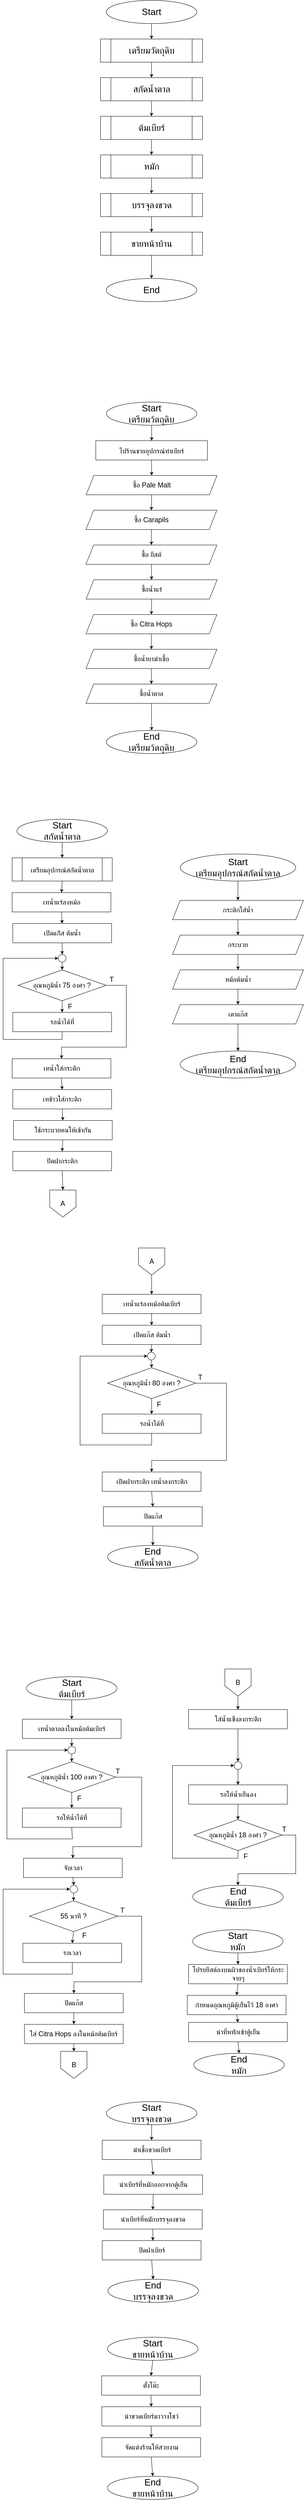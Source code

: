 <mxfile version="20.4.0" type="device"><diagram id="diTfb22WK3JzByKdJq4U" name="Page-1"><mxGraphModel dx="1471" dy="748" grid="1" gridSize="10" guides="1" tooltips="1" connect="1" arrows="1" fold="1" page="1" pageScale="1" pageWidth="850" pageHeight="1100" math="0" shadow="0"><root><mxCell id="0"/><mxCell id="1" parent="0"/><mxCell id="_Dpm7Fj6rYpDQhrknf18-1" value="&lt;font style=&quot;font-size: 24px;&quot;&gt;Start&lt;/font&gt;" style="ellipse;whiteSpace=wrap;html=1;" vertex="1" parent="1"><mxGeometry x="308" y="110" width="235" height="60" as="geometry"/></mxCell><mxCell id="_Dpm7Fj6rYpDQhrknf18-2" value="เตรียมวัตถุดิบ" style="shape=process;whiteSpace=wrap;html=1;backgroundOutline=1;fontSize=24;" vertex="1" parent="1"><mxGeometry x="293" y="210" width="265" height="60" as="geometry"/></mxCell><mxCell id="_Dpm7Fj6rYpDQhrknf18-4" value="สกัดน้ำตาล" style="shape=process;whiteSpace=wrap;html=1;backgroundOutline=1;fontSize=24;" vertex="1" parent="1"><mxGeometry x="293" y="310" width="265" height="60" as="geometry"/></mxCell><mxCell id="_Dpm7Fj6rYpDQhrknf18-5" value="ต้มเบียร์" style="shape=process;whiteSpace=wrap;html=1;backgroundOutline=1;fontSize=24;" vertex="1" parent="1"><mxGeometry x="293" y="410" width="265" height="60" as="geometry"/></mxCell><mxCell id="_Dpm7Fj6rYpDQhrknf18-6" value="หมัก" style="shape=process;whiteSpace=wrap;html=1;backgroundOutline=1;fontSize=24;" vertex="1" parent="1"><mxGeometry x="293" y="510" width="265" height="60" as="geometry"/></mxCell><mxCell id="_Dpm7Fj6rYpDQhrknf18-7" value="บรรจุลงขวด" style="shape=process;whiteSpace=wrap;html=1;backgroundOutline=1;fontSize=24;" vertex="1" parent="1"><mxGeometry x="293" y="610" width="265" height="60" as="geometry"/></mxCell><mxCell id="_Dpm7Fj6rYpDQhrknf18-8" value="ขายหน้าบ้าน" style="shape=process;whiteSpace=wrap;html=1;backgroundOutline=1;fontSize=24;" vertex="1" parent="1"><mxGeometry x="293" y="710" width="265" height="60" as="geometry"/></mxCell><mxCell id="_Dpm7Fj6rYpDQhrknf18-9" value="&lt;span style=&quot;font-size: 24px;&quot;&gt;End&lt;/span&gt;" style="ellipse;whiteSpace=wrap;html=1;" vertex="1" parent="1"><mxGeometry x="308" y="830" width="235" height="60" as="geometry"/></mxCell><mxCell id="_Dpm7Fj6rYpDQhrknf18-10" value="&lt;span style=&quot;font-size: 24px;&quot;&gt;Start&lt;br&gt;เตรียมว้ตถุดิบ&lt;br&gt;&lt;/span&gt;" style="ellipse;whiteSpace=wrap;html=1;" vertex="1" parent="1"><mxGeometry x="308.25" y="1150" width="235" height="60" as="geometry"/></mxCell><mxCell id="_Dpm7Fj6rYpDQhrknf18-11" value="&lt;font style=&quot;font-size: 18px;&quot;&gt;ไปร้านขายอุปกรณ์ทำเบียร์&lt;/font&gt;" style="rounded=0;whiteSpace=wrap;html=1;fontSize=24;" vertex="1" parent="1"><mxGeometry x="280.75" y="1250" width="290" height="50" as="geometry"/></mxCell><mxCell id="_Dpm7Fj6rYpDQhrknf18-12" value="ซื้อ Pale Malt" style="shape=parallelogram;perimeter=parallelogramPerimeter;whiteSpace=wrap;html=1;fixedSize=1;fontSize=18;" vertex="1" parent="1"><mxGeometry x="255.75" y="1340" width="340" height="50" as="geometry"/></mxCell><mxCell id="_Dpm7Fj6rYpDQhrknf18-13" value="ซื้อ Carapils" style="shape=parallelogram;perimeter=parallelogramPerimeter;whiteSpace=wrap;html=1;fixedSize=1;fontSize=18;" vertex="1" parent="1"><mxGeometry x="255.25" y="1430" width="340" height="50" as="geometry"/></mxCell><mxCell id="_Dpm7Fj6rYpDQhrknf18-14" value="ซื้อ ยีสต์" style="shape=parallelogram;perimeter=parallelogramPerimeter;whiteSpace=wrap;html=1;fixedSize=1;fontSize=18;" vertex="1" parent="1"><mxGeometry x="255.25" y="1520" width="340" height="50" as="geometry"/></mxCell><mxCell id="_Dpm7Fj6rYpDQhrknf18-15" value="ซื้อน้ำแร่" style="shape=parallelogram;perimeter=parallelogramPerimeter;whiteSpace=wrap;html=1;fixedSize=1;fontSize=18;" vertex="1" parent="1"><mxGeometry x="255.75" y="1610" width="340" height="50" as="geometry"/></mxCell><mxCell id="_Dpm7Fj6rYpDQhrknf18-16" value="ซื้อ Citra Hops" style="shape=parallelogram;perimeter=parallelogramPerimeter;whiteSpace=wrap;html=1;fixedSize=1;fontSize=18;" vertex="1" parent="1"><mxGeometry x="255.25" y="1700" width="340" height="50" as="geometry"/></mxCell><mxCell id="_Dpm7Fj6rYpDQhrknf18-17" value="ซื้อน้ำยาฆ่าเชื้อ" style="shape=parallelogram;perimeter=parallelogramPerimeter;whiteSpace=wrap;html=1;fixedSize=1;fontSize=18;" vertex="1" parent="1"><mxGeometry x="255.25" y="1790" width="340" height="50" as="geometry"/></mxCell><mxCell id="_Dpm7Fj6rYpDQhrknf18-18" value="ซื้อน้ำตาล" style="shape=parallelogram;perimeter=parallelogramPerimeter;whiteSpace=wrap;html=1;fixedSize=1;fontSize=18;" vertex="1" parent="1"><mxGeometry x="255.25" y="1880" width="340" height="50" as="geometry"/></mxCell><mxCell id="_Dpm7Fj6rYpDQhrknf18-19" value="&lt;span style=&quot;font-size: 24px;&quot;&gt;End&lt;br&gt;เตรียมว้ตถุดิบ&lt;br&gt;&lt;/span&gt;" style="ellipse;whiteSpace=wrap;html=1;" vertex="1" parent="1"><mxGeometry x="308.25" y="2000" width="235" height="60" as="geometry"/></mxCell><mxCell id="_Dpm7Fj6rYpDQhrknf18-20" value="&lt;span style=&quot;font-size: 24px;&quot;&gt;Start&lt;br&gt;สกัดน้ำตาล&lt;br&gt;&lt;/span&gt;" style="ellipse;whiteSpace=wrap;html=1;" vertex="1" parent="1"><mxGeometry x="76" y="2230" width="235" height="60" as="geometry"/></mxCell><mxCell id="_Dpm7Fj6rYpDQhrknf18-21" value="&lt;font style=&quot;font-size: 18px;&quot;&gt;เตรียมอุปกรณ์สกัดน้ำตาล&lt;/font&gt;" style="shape=process;whiteSpace=wrap;html=1;backgroundOutline=1;fontSize=24;" vertex="1" parent="1"><mxGeometry x="63.5" y="2330" width="260" height="60" as="geometry"/></mxCell><mxCell id="_Dpm7Fj6rYpDQhrknf18-22" value="เทน้ำแร่ลงหม้อ" style="rounded=0;whiteSpace=wrap;html=1;fontSize=18;" vertex="1" parent="1"><mxGeometry x="63.5" y="2420" width="256.5" height="50" as="geometry"/></mxCell><mxCell id="_Dpm7Fj6rYpDQhrknf18-23" value="เปิดแกีส ต้มน้ำ" style="rounded=0;whiteSpace=wrap;html=1;fontSize=18;" vertex="1" parent="1"><mxGeometry x="65.25" y="2500" width="256.5" height="50" as="geometry"/></mxCell><mxCell id="_Dpm7Fj6rYpDQhrknf18-24" value="อุณหภูมิน้ำ 75 องศา ?" style="rhombus;whiteSpace=wrap;html=1;fontSize=18;" vertex="1" parent="1"><mxGeometry x="79.37" y="2620" width="228.25" height="80" as="geometry"/></mxCell><mxCell id="_Dpm7Fj6rYpDQhrknf18-25" value="รอน้ำได้ที่" style="rounded=0;whiteSpace=wrap;html=1;fontSize=18;" vertex="1" parent="1"><mxGeometry x="65.25" y="2730" width="256.5" height="50" as="geometry"/></mxCell><mxCell id="_Dpm7Fj6rYpDQhrknf18-26" value="" style="ellipse;whiteSpace=wrap;html=1;aspect=fixed;fontSize=18;" vertex="1" parent="1"><mxGeometry x="183.5" y="2580" width="20" height="20" as="geometry"/></mxCell><mxCell id="_Dpm7Fj6rYpDQhrknf18-27" value="เทน้ำใส่กระติก" style="rounded=0;whiteSpace=wrap;html=1;fontSize=18;" vertex="1" parent="1"><mxGeometry x="63.5" y="2850" width="256.5" height="50" as="geometry"/></mxCell><mxCell id="_Dpm7Fj6rYpDQhrknf18-28" value="เทข้าวใส่กระติก" style="rounded=0;whiteSpace=wrap;html=1;fontSize=18;" vertex="1" parent="1"><mxGeometry x="65.25" y="2930" width="256.5" height="50" as="geometry"/></mxCell><mxCell id="_Dpm7Fj6rYpDQhrknf18-29" value="ใช้กระบวยคนให้เข้ากัน" style="rounded=0;whiteSpace=wrap;html=1;fontSize=18;" vertex="1" parent="1"><mxGeometry x="67" y="3010" width="256.5" height="50" as="geometry"/></mxCell><mxCell id="_Dpm7Fj6rYpDQhrknf18-30" value="ปิดฝากระติก" style="rounded=0;whiteSpace=wrap;html=1;fontSize=18;" vertex="1" parent="1"><mxGeometry x="65.25" y="3090" width="256.5" height="50" as="geometry"/></mxCell><mxCell id="_Dpm7Fj6rYpDQhrknf18-32" value="A" style="shape=offPageConnector;whiteSpace=wrap;html=1;fontSize=18;" vertex="1" parent="1"><mxGeometry x="161.13" y="3190" width="68.25" height="70" as="geometry"/></mxCell><mxCell id="_Dpm7Fj6rYpDQhrknf18-33" value="A" style="shape=offPageConnector;whiteSpace=wrap;html=1;fontSize=18;" vertex="1" parent="1"><mxGeometry x="391.63" y="3340" width="68.25" height="70" as="geometry"/></mxCell><mxCell id="_Dpm7Fj6rYpDQhrknf18-34" value="เทน้ำแร่ลงหม้อต้มเบียร์" style="rounded=0;whiteSpace=wrap;html=1;fontSize=18;" vertex="1" parent="1"><mxGeometry x="297.51" y="3460" width="256.5" height="50" as="geometry"/></mxCell><mxCell id="_Dpm7Fj6rYpDQhrknf18-35" value="เปิดแก๊ส ต้มน้ำ" style="rounded=0;whiteSpace=wrap;html=1;fontSize=18;" vertex="1" parent="1"><mxGeometry x="297.51" y="3540" width="256.5" height="50" as="geometry"/></mxCell><mxCell id="_Dpm7Fj6rYpDQhrknf18-36" value="อุณหภูมิน้ำ 80 องศา ?" style="rhombus;whiteSpace=wrap;html=1;fontSize=18;" vertex="1" parent="1"><mxGeometry x="311.64" y="3650" width="228.25" height="80" as="geometry"/></mxCell><mxCell id="_Dpm7Fj6rYpDQhrknf18-37" value="รอน้ำได้ที่" style="rounded=0;whiteSpace=wrap;html=1;fontSize=18;" vertex="1" parent="1"><mxGeometry x="297.51" y="3770" width="256.5" height="50" as="geometry"/></mxCell><mxCell id="_Dpm7Fj6rYpDQhrknf18-38" value="เปิดฝากระติก เทน้ำลงกระติก" style="rounded=0;whiteSpace=wrap;html=1;fontSize=18;" vertex="1" parent="1"><mxGeometry x="297.51" y="3920" width="256.5" height="50" as="geometry"/></mxCell><mxCell id="_Dpm7Fj6rYpDQhrknf18-39" value="&lt;span style=&quot;font-size: 24px;&quot;&gt;End&lt;br&gt;สกัดน้ำตาล&lt;br&gt;&lt;/span&gt;" style="ellipse;whiteSpace=wrap;html=1;" vertex="1" parent="1"><mxGeometry x="311.37" y="4110" width="235" height="60" as="geometry"/></mxCell><mxCell id="_Dpm7Fj6rYpDQhrknf18-40" value="&lt;span style=&quot;font-size: 24px;&quot;&gt;Start&lt;br&gt;เตรียมอุปกรณ์สกัดน้ำตาล&lt;br&gt;&lt;/span&gt;" style="ellipse;whiteSpace=wrap;html=1;" vertex="1" parent="1"><mxGeometry x="500" y="2320" width="300" height="70" as="geometry"/></mxCell><mxCell id="_Dpm7Fj6rYpDQhrknf18-41" value="กระติกใส่น้ำ" style="shape=parallelogram;perimeter=parallelogramPerimeter;whiteSpace=wrap;html=1;fixedSize=1;fontSize=18;" vertex="1" parent="1"><mxGeometry x="480" y="2440" width="340" height="50" as="geometry"/></mxCell><mxCell id="_Dpm7Fj6rYpDQhrknf18-42" value="กระบวย" style="shape=parallelogram;perimeter=parallelogramPerimeter;whiteSpace=wrap;html=1;fixedSize=1;fontSize=18;" vertex="1" parent="1"><mxGeometry x="480" y="2530" width="340" height="50" as="geometry"/></mxCell><mxCell id="_Dpm7Fj6rYpDQhrknf18-43" value="หม้อต้มน้ำ" style="shape=parallelogram;perimeter=parallelogramPerimeter;whiteSpace=wrap;html=1;fixedSize=1;fontSize=18;" vertex="1" parent="1"><mxGeometry x="480" y="2620" width="340" height="50" as="geometry"/></mxCell><mxCell id="_Dpm7Fj6rYpDQhrknf18-44" value="เตาแก๊ส" style="shape=parallelogram;perimeter=parallelogramPerimeter;whiteSpace=wrap;html=1;fixedSize=1;fontSize=18;" vertex="1" parent="1"><mxGeometry x="480" y="2710" width="340" height="50" as="geometry"/></mxCell><mxCell id="_Dpm7Fj6rYpDQhrknf18-45" value="&lt;span style=&quot;font-size: 24px;&quot;&gt;End&lt;br&gt;เตรียมอุปกรณ์สกัดน้ำตาล&lt;br&gt;&lt;/span&gt;" style="ellipse;whiteSpace=wrap;html=1;" vertex="1" parent="1"><mxGeometry x="500" y="2830" width="300" height="70" as="geometry"/></mxCell><mxCell id="_Dpm7Fj6rYpDQhrknf18-46" value="&lt;span style=&quot;font-size: 24px;&quot;&gt;Start&lt;br&gt;ต้มเบียร์&lt;br&gt;&lt;/span&gt;" style="ellipse;whiteSpace=wrap;html=1;" vertex="1" parent="1"><mxGeometry x="100.74" y="4450" width="235" height="60" as="geometry"/></mxCell><mxCell id="_Dpm7Fj6rYpDQhrknf18-48" value="เทน้ำตาลลงในหม้อต้มเบียร์" style="rounded=0;whiteSpace=wrap;html=1;fontSize=18;" vertex="1" parent="1"><mxGeometry x="89.99" y="4560" width="256.5" height="50" as="geometry"/></mxCell><mxCell id="_Dpm7Fj6rYpDQhrknf18-49" value="อุณหภูมิน้ำ 100 องศา ?" style="rhombus;whiteSpace=wrap;html=1;fontSize=18;" vertex="1" parent="1"><mxGeometry x="104.12" y="4670" width="228.25" height="80" as="geometry"/></mxCell><mxCell id="_Dpm7Fj6rYpDQhrknf18-50" value="" style="ellipse;whiteSpace=wrap;html=1;aspect=fixed;fontSize=18;" vertex="1" parent="1"><mxGeometry x="415" y="3610" width="20" height="20" as="geometry"/></mxCell><mxCell id="_Dpm7Fj6rYpDQhrknf18-51" value="รอให้น้ำได้ที่" style="rounded=0;whiteSpace=wrap;html=1;fontSize=18;" vertex="1" parent="1"><mxGeometry x="90.0" y="4790" width="256.5" height="50" as="geometry"/></mxCell><mxCell id="_Dpm7Fj6rYpDQhrknf18-52" value="จับเวลา" style="rounded=0;whiteSpace=wrap;html=1;fontSize=18;" vertex="1" parent="1"><mxGeometry x="92.99" y="4920" width="256.5" height="50" as="geometry"/></mxCell><mxCell id="_Dpm7Fj6rYpDQhrknf18-53" value="55 นาที ?" style="rhombus;whiteSpace=wrap;html=1;fontSize=18;" vertex="1" parent="1"><mxGeometry x="108.73" y="5030" width="228.25" height="80" as="geometry"/></mxCell><mxCell id="_Dpm7Fj6rYpDQhrknf18-54" value="" style="ellipse;whiteSpace=wrap;html=1;aspect=fixed;fontSize=18;" vertex="1" parent="1"><mxGeometry x="208.24" y="4630" width="20" height="20" as="geometry"/></mxCell><mxCell id="_Dpm7Fj6rYpDQhrknf18-55" value="" style="ellipse;whiteSpace=wrap;html=1;aspect=fixed;fontSize=18;" vertex="1" parent="1"><mxGeometry x="213.74" y="4990" width="20" height="20" as="geometry"/></mxCell><mxCell id="_Dpm7Fj6rYpDQhrknf18-56" value="รอเวลา" style="rounded=0;whiteSpace=wrap;html=1;fontSize=18;" vertex="1" parent="1"><mxGeometry x="91.49" y="5140" width="256.5" height="50" as="geometry"/></mxCell><mxCell id="_Dpm7Fj6rYpDQhrknf18-57" value="ปิดแก๊ส" style="rounded=0;whiteSpace=wrap;html=1;fontSize=18;" vertex="1" parent="1"><mxGeometry x="95.48" y="5270" width="256.5" height="50" as="geometry"/></mxCell><mxCell id="_Dpm7Fj6rYpDQhrknf18-58" value="ปิดแก๊ส" style="rounded=0;whiteSpace=wrap;html=1;fontSize=18;" vertex="1" parent="1"><mxGeometry x="300.62" y="4010" width="256.5" height="50" as="geometry"/></mxCell><mxCell id="_Dpm7Fj6rYpDQhrknf18-60" value="ใส่ Citra Hops ลงในหม้อต้มเบียร์" style="rounded=0;whiteSpace=wrap;html=1;fontSize=18;" vertex="1" parent="1"><mxGeometry x="95.48" y="5350" width="256.5" height="50" as="geometry"/></mxCell><mxCell id="_Dpm7Fj6rYpDQhrknf18-61" value="B" style="shape=offPageConnector;whiteSpace=wrap;html=1;fontSize=18;" vertex="1" parent="1"><mxGeometry x="189.61" y="5420" width="68.25" height="70" as="geometry"/></mxCell><mxCell id="_Dpm7Fj6rYpDQhrknf18-62" value="B" style="shape=offPageConnector;whiteSpace=wrap;html=1;fontSize=18;" vertex="1" parent="1"><mxGeometry x="615.88" y="4430" width="68.25" height="70" as="geometry"/></mxCell><mxCell id="_Dpm7Fj6rYpDQhrknf18-63" value="" style="ellipse;whiteSpace=wrap;html=1;aspect=fixed;fontSize=18;" vertex="1" parent="1"><mxGeometry x="640" y="4670" width="20" height="20" as="geometry"/></mxCell><mxCell id="_Dpm7Fj6rYpDQhrknf18-64" value="รอให้น้ำเย็นลง" style="rounded=0;whiteSpace=wrap;html=1;fontSize=18;" vertex="1" parent="1"><mxGeometry x="521.75" y="4730" width="256.5" height="50" as="geometry"/></mxCell><mxCell id="_Dpm7Fj6rYpDQhrknf18-65" value="อุณหภูมิน้ำ 18 องศา ?" style="rhombus;whiteSpace=wrap;html=1;fontSize=18;" vertex="1" parent="1"><mxGeometry x="535.88" y="4820" width="228.25" height="80" as="geometry"/></mxCell><mxCell id="_Dpm7Fj6rYpDQhrknf18-66" value="ใส่น้ำแข็งลงกระติก" style="rounded=0;whiteSpace=wrap;html=1;fontSize=18;" vertex="1" parent="1"><mxGeometry x="521.75" y="4535" width="256.5" height="50" as="geometry"/></mxCell><mxCell id="_Dpm7Fj6rYpDQhrknf18-67" value="&lt;span style=&quot;font-size: 24px;&quot;&gt;End&lt;br&gt;ต้มเบียร์&lt;br&gt;&lt;/span&gt;" style="ellipse;whiteSpace=wrap;html=1;" vertex="1" parent="1"><mxGeometry x="532.51" y="4990" width="235" height="60" as="geometry"/></mxCell><mxCell id="_Dpm7Fj6rYpDQhrknf18-68" value="&lt;span style=&quot;font-size: 24px;&quot;&gt;Start&lt;br&gt;หมัก&lt;br&gt;&lt;/span&gt;" style="ellipse;whiteSpace=wrap;html=1;" vertex="1" parent="1"><mxGeometry x="532.24" y="5105" width="235" height="60" as="geometry"/></mxCell><mxCell id="_Dpm7Fj6rYpDQhrknf18-69" value="โปรยยีสต์ลงบนผิวของน้ำเบียร์ให้กระจายๆ" style="rounded=0;whiteSpace=wrap;html=1;fontSize=18;" vertex="1" parent="1"><mxGeometry x="521.75" y="5195" width="256.5" height="50" as="geometry"/></mxCell><mxCell id="_Dpm7Fj6rYpDQhrknf18-70" value="กำหนดอุณหภูมิตู้เย็นไว้ 18 องศา" style="rounded=0;whiteSpace=wrap;html=1;fontSize=18;" vertex="1" parent="1"><mxGeometry x="518.38" y="5275" width="256.5" height="50" as="geometry"/></mxCell><mxCell id="_Dpm7Fj6rYpDQhrknf18-71" value="นำที่หทักเข้าตู้เย็น" style="rounded=0;whiteSpace=wrap;html=1;fontSize=18;" vertex="1" parent="1"><mxGeometry x="521.75" y="5345" width="256.5" height="50" as="geometry"/></mxCell><mxCell id="_Dpm7Fj6rYpDQhrknf18-72" value="&lt;span style=&quot;font-size: 24px;&quot;&gt;End&lt;br&gt;หมัก&lt;br&gt;&lt;/span&gt;" style="ellipse;whiteSpace=wrap;html=1;" vertex="1" parent="1"><mxGeometry x="535.37" y="5425" width="235" height="60" as="geometry"/></mxCell><mxCell id="_Dpm7Fj6rYpDQhrknf18-73" value="&lt;span style=&quot;font-size: 24px;&quot;&gt;Start&lt;br&gt;บรรจุลงขวด&lt;br&gt;&lt;/span&gt;" style="ellipse;whiteSpace=wrap;html=1;" vertex="1" parent="1"><mxGeometry x="308.25" y="5550" width="235" height="60" as="geometry"/></mxCell><mxCell id="_Dpm7Fj6rYpDQhrknf18-75" value="ฆ่าเชื้อขวดเบียร์" style="rounded=0;whiteSpace=wrap;html=1;fontSize=18;" vertex="1" parent="1"><mxGeometry x="297.51" y="5650" width="256.5" height="50" as="geometry"/></mxCell><mxCell id="_Dpm7Fj6rYpDQhrknf18-76" value="นำเบียร์ที่หมักออกจากตู้เย็น" style="rounded=0;whiteSpace=wrap;html=1;fontSize=18;" vertex="1" parent="1"><mxGeometry x="301.5" y="5740" width="256.5" height="50" as="geometry"/></mxCell><mxCell id="_Dpm7Fj6rYpDQhrknf18-77" value="นำเบียร์ที่หมักบรรจุลงขวด" style="rounded=0;whiteSpace=wrap;html=1;fontSize=18;" vertex="1" parent="1"><mxGeometry x="300.62" y="5830" width="256.5" height="50" as="geometry"/></mxCell><mxCell id="_Dpm7Fj6rYpDQhrknf18-78" value="ปิดฝาเบียร์" style="rounded=0;whiteSpace=wrap;html=1;fontSize=18;" vertex="1" parent="1"><mxGeometry x="297.51" y="5910" width="256.5" height="50" as="geometry"/></mxCell><mxCell id="_Dpm7Fj6rYpDQhrknf18-79" value="&lt;span style=&quot;font-size: 24px;&quot;&gt;End&lt;br&gt;บรรจุลงขวด&lt;br&gt;&lt;/span&gt;" style="ellipse;whiteSpace=wrap;html=1;" vertex="1" parent="1"><mxGeometry x="312.25" y="6010" width="235" height="60" as="geometry"/></mxCell><mxCell id="_Dpm7Fj6rYpDQhrknf18-80" value="&lt;span style=&quot;font-size: 24px;&quot;&gt;End&lt;br&gt;ขายหน้าบ้าน&lt;br&gt;&lt;/span&gt;" style="ellipse;whiteSpace=wrap;html=1;" vertex="1" parent="1"><mxGeometry x="311.25" y="6520" width="235" height="60" as="geometry"/></mxCell><mxCell id="_Dpm7Fj6rYpDQhrknf18-81" value="&lt;span style=&quot;font-size: 24px;&quot;&gt;Start&lt;br&gt;ขายหน้าบ้าน&lt;br&gt;&lt;/span&gt;" style="ellipse;whiteSpace=wrap;html=1;" vertex="1" parent="1"><mxGeometry x="311.25" y="6160" width="235" height="60" as="geometry"/></mxCell><mxCell id="_Dpm7Fj6rYpDQhrknf18-82" value="ตั้งโต๊ะ" style="rounded=0;whiteSpace=wrap;html=1;fontSize=18;" vertex="1" parent="1"><mxGeometry x="296" y="6260" width="256.5" height="50" as="geometry"/></mxCell><mxCell id="_Dpm7Fj6rYpDQhrknf18-83" value="นำขวดเบียร์มาวางโชว์" style="rounded=0;whiteSpace=wrap;html=1;fontSize=18;" vertex="1" parent="1"><mxGeometry x="296.51" y="6340" width="256.5" height="50" as="geometry"/></mxCell><mxCell id="_Dpm7Fj6rYpDQhrknf18-84" value="จัดแต่งร้านให้สวยงาม" style="rounded=0;whiteSpace=wrap;html=1;fontSize=18;" vertex="1" parent="1"><mxGeometry x="296.51" y="6420" width="256.5" height="50" as="geometry"/></mxCell><mxCell id="_Dpm7Fj6rYpDQhrknf18-85" value="" style="endArrow=classic;html=1;rounded=0;fontSize=18;exitX=0.5;exitY=1;exitDx=0;exitDy=0;entryX=0.5;entryY=0;entryDx=0;entryDy=0;" edge="1" parent="1" source="_Dpm7Fj6rYpDQhrknf18-1" target="_Dpm7Fj6rYpDQhrknf18-2"><mxGeometry width="50" height="50" relative="1" as="geometry"><mxPoint x="400" y="490" as="sourcePoint"/><mxPoint x="450" y="440" as="targetPoint"/></mxGeometry></mxCell><mxCell id="_Dpm7Fj6rYpDQhrknf18-86" value="" style="endArrow=classic;html=1;rounded=0;fontSize=18;exitX=0.5;exitY=1;exitDx=0;exitDy=0;entryX=0.5;entryY=0;entryDx=0;entryDy=0;" edge="1" parent="1" source="_Dpm7Fj6rYpDQhrknf18-2" target="_Dpm7Fj6rYpDQhrknf18-4"><mxGeometry width="50" height="50" relative="1" as="geometry"><mxPoint x="400" y="490" as="sourcePoint"/><mxPoint x="450" y="440" as="targetPoint"/></mxGeometry></mxCell><mxCell id="_Dpm7Fj6rYpDQhrknf18-87" value="" style="endArrow=classic;html=1;rounded=0;fontSize=18;exitX=0.5;exitY=1;exitDx=0;exitDy=0;entryX=0.5;entryY=0;entryDx=0;entryDy=0;" edge="1" parent="1" source="_Dpm7Fj6rYpDQhrknf18-4" target="_Dpm7Fj6rYpDQhrknf18-5"><mxGeometry width="50" height="50" relative="1" as="geometry"><mxPoint x="400" y="490" as="sourcePoint"/><mxPoint x="450" y="440" as="targetPoint"/></mxGeometry></mxCell><mxCell id="_Dpm7Fj6rYpDQhrknf18-88" value="" style="endArrow=classic;html=1;rounded=0;fontSize=18;entryX=0.5;entryY=0;entryDx=0;entryDy=0;exitX=0.5;exitY=1;exitDx=0;exitDy=0;" edge="1" parent="1" source="_Dpm7Fj6rYpDQhrknf18-5" target="_Dpm7Fj6rYpDQhrknf18-6"><mxGeometry width="50" height="50" relative="1" as="geometry"><mxPoint x="400" y="490" as="sourcePoint"/><mxPoint x="450" y="440" as="targetPoint"/></mxGeometry></mxCell><mxCell id="_Dpm7Fj6rYpDQhrknf18-89" value="" style="endArrow=classic;html=1;rounded=0;fontSize=18;exitX=0.5;exitY=1;exitDx=0;exitDy=0;entryX=0.5;entryY=0;entryDx=0;entryDy=0;" edge="1" parent="1" source="_Dpm7Fj6rYpDQhrknf18-6" target="_Dpm7Fj6rYpDQhrknf18-7"><mxGeometry width="50" height="50" relative="1" as="geometry"><mxPoint x="400" y="490" as="sourcePoint"/><mxPoint x="450" y="440" as="targetPoint"/></mxGeometry></mxCell><mxCell id="_Dpm7Fj6rYpDQhrknf18-90" value="" style="endArrow=classic;html=1;rounded=0;fontSize=18;exitX=0.5;exitY=1;exitDx=0;exitDy=0;entryX=0.5;entryY=0;entryDx=0;entryDy=0;" edge="1" parent="1" source="_Dpm7Fj6rYpDQhrknf18-7" target="_Dpm7Fj6rYpDQhrknf18-8"><mxGeometry width="50" height="50" relative="1" as="geometry"><mxPoint x="400" y="690" as="sourcePoint"/><mxPoint x="450" y="640" as="targetPoint"/></mxGeometry></mxCell><mxCell id="_Dpm7Fj6rYpDQhrknf18-91" value="" style="endArrow=classic;html=1;rounded=0;fontSize=18;exitX=0.5;exitY=1;exitDx=0;exitDy=0;entryX=0.5;entryY=0;entryDx=0;entryDy=0;" edge="1" parent="1" source="_Dpm7Fj6rYpDQhrknf18-8" target="_Dpm7Fj6rYpDQhrknf18-9"><mxGeometry width="50" height="50" relative="1" as="geometry"><mxPoint x="400" y="900" as="sourcePoint"/><mxPoint x="450" y="850" as="targetPoint"/></mxGeometry></mxCell><mxCell id="_Dpm7Fj6rYpDQhrknf18-92" value="" style="endArrow=classic;html=1;rounded=0;fontSize=18;exitX=0.5;exitY=1;exitDx=0;exitDy=0;" edge="1" parent="1" source="_Dpm7Fj6rYpDQhrknf18-10"><mxGeometry width="50" height="50" relative="1" as="geometry"><mxPoint x="400" y="1510" as="sourcePoint"/><mxPoint x="426" y="1250" as="targetPoint"/></mxGeometry></mxCell><mxCell id="_Dpm7Fj6rYpDQhrknf18-93" value="" style="endArrow=classic;html=1;rounded=0;fontSize=18;exitX=0.5;exitY=1;exitDx=0;exitDy=0;entryX=0.5;entryY=0;entryDx=0;entryDy=0;" edge="1" parent="1" source="_Dpm7Fj6rYpDQhrknf18-11" target="_Dpm7Fj6rYpDQhrknf18-12"><mxGeometry width="50" height="50" relative="1" as="geometry"><mxPoint x="400" y="1510" as="sourcePoint"/><mxPoint x="450" y="1460" as="targetPoint"/></mxGeometry></mxCell><mxCell id="_Dpm7Fj6rYpDQhrknf18-94" value="" style="endArrow=classic;html=1;rounded=0;fontSize=18;exitX=0.5;exitY=1;exitDx=0;exitDy=0;entryX=0.5;entryY=0;entryDx=0;entryDy=0;" edge="1" parent="1" source="_Dpm7Fj6rYpDQhrknf18-12" target="_Dpm7Fj6rYpDQhrknf18-13"><mxGeometry width="50" height="50" relative="1" as="geometry"><mxPoint x="400" y="1510" as="sourcePoint"/><mxPoint x="450" y="1460" as="targetPoint"/></mxGeometry></mxCell><mxCell id="_Dpm7Fj6rYpDQhrknf18-95" value="" style="endArrow=classic;html=1;rounded=0;fontSize=18;entryX=0.5;entryY=0;entryDx=0;entryDy=0;exitX=0.5;exitY=1;exitDx=0;exitDy=0;" edge="1" parent="1" source="_Dpm7Fj6rYpDQhrknf18-13" target="_Dpm7Fj6rYpDQhrknf18-14"><mxGeometry width="50" height="50" relative="1" as="geometry"><mxPoint x="400" y="1510" as="sourcePoint"/><mxPoint x="450" y="1460" as="targetPoint"/></mxGeometry></mxCell><mxCell id="_Dpm7Fj6rYpDQhrknf18-96" value="" style="endArrow=classic;html=1;rounded=0;fontSize=18;exitX=0.5;exitY=1;exitDx=0;exitDy=0;entryX=0.5;entryY=0;entryDx=0;entryDy=0;" edge="1" parent="1" source="_Dpm7Fj6rYpDQhrknf18-14" target="_Dpm7Fj6rYpDQhrknf18-15"><mxGeometry width="50" height="50" relative="1" as="geometry"><mxPoint x="400" y="1720" as="sourcePoint"/><mxPoint x="450" y="1670" as="targetPoint"/></mxGeometry></mxCell><mxCell id="_Dpm7Fj6rYpDQhrknf18-97" value="" style="endArrow=classic;html=1;rounded=0;fontSize=18;exitX=0.5;exitY=1;exitDx=0;exitDy=0;entryX=0.5;entryY=0;entryDx=0;entryDy=0;" edge="1" parent="1" source="_Dpm7Fj6rYpDQhrknf18-15" target="_Dpm7Fj6rYpDQhrknf18-16"><mxGeometry width="50" height="50" relative="1" as="geometry"><mxPoint x="400" y="1720" as="sourcePoint"/><mxPoint x="450" y="1670" as="targetPoint"/></mxGeometry></mxCell><mxCell id="_Dpm7Fj6rYpDQhrknf18-98" value="" style="endArrow=classic;html=1;rounded=0;fontSize=18;exitX=0.5;exitY=1;exitDx=0;exitDy=0;entryX=0.5;entryY=0;entryDx=0;entryDy=0;" edge="1" parent="1" source="_Dpm7Fj6rYpDQhrknf18-16" target="_Dpm7Fj6rYpDQhrknf18-17"><mxGeometry width="50" height="50" relative="1" as="geometry"><mxPoint x="400" y="1720" as="sourcePoint"/><mxPoint x="450" y="1670" as="targetPoint"/></mxGeometry></mxCell><mxCell id="_Dpm7Fj6rYpDQhrknf18-99" value="" style="endArrow=classic;html=1;rounded=0;fontSize=18;exitX=0.5;exitY=1;exitDx=0;exitDy=0;entryX=0.5;entryY=0;entryDx=0;entryDy=0;" edge="1" parent="1" source="_Dpm7Fj6rYpDQhrknf18-17" target="_Dpm7Fj6rYpDQhrknf18-18"><mxGeometry width="50" height="50" relative="1" as="geometry"><mxPoint x="400" y="1720" as="sourcePoint"/><mxPoint x="450" y="1670" as="targetPoint"/></mxGeometry></mxCell><mxCell id="_Dpm7Fj6rYpDQhrknf18-100" value="" style="endArrow=classic;html=1;rounded=0;fontSize=18;exitX=0.5;exitY=1;exitDx=0;exitDy=0;entryX=0.5;entryY=0;entryDx=0;entryDy=0;" edge="1" parent="1" source="_Dpm7Fj6rYpDQhrknf18-18" target="_Dpm7Fj6rYpDQhrknf18-19"><mxGeometry width="50" height="50" relative="1" as="geometry"><mxPoint x="400" y="1720" as="sourcePoint"/><mxPoint x="450" y="1670" as="targetPoint"/></mxGeometry></mxCell><mxCell id="_Dpm7Fj6rYpDQhrknf18-101" value="" style="endArrow=classic;html=1;rounded=0;fontSize=18;exitX=0.5;exitY=1;exitDx=0;exitDy=0;entryX=0.5;entryY=0;entryDx=0;entryDy=0;" edge="1" parent="1" source="_Dpm7Fj6rYpDQhrknf18-20" target="_Dpm7Fj6rYpDQhrknf18-21"><mxGeometry width="50" height="50" relative="1" as="geometry"><mxPoint x="400" y="2540" as="sourcePoint"/><mxPoint x="450" y="2490" as="targetPoint"/></mxGeometry></mxCell><mxCell id="_Dpm7Fj6rYpDQhrknf18-102" value="" style="endArrow=classic;html=1;rounded=0;fontSize=18;exitX=0.5;exitY=1;exitDx=0;exitDy=0;entryX=0.5;entryY=0;entryDx=0;entryDy=0;" edge="1" parent="1" source="_Dpm7Fj6rYpDQhrknf18-21" target="_Dpm7Fj6rYpDQhrknf18-22"><mxGeometry width="50" height="50" relative="1" as="geometry"><mxPoint x="400" y="2540" as="sourcePoint"/><mxPoint x="450" y="2490" as="targetPoint"/></mxGeometry></mxCell><mxCell id="_Dpm7Fj6rYpDQhrknf18-103" value="" style="endArrow=classic;html=1;rounded=0;fontSize=18;exitX=0.5;exitY=1;exitDx=0;exitDy=0;entryX=0.5;entryY=0;entryDx=0;entryDy=0;" edge="1" parent="1" source="_Dpm7Fj6rYpDQhrknf18-22" target="_Dpm7Fj6rYpDQhrknf18-23"><mxGeometry width="50" height="50" relative="1" as="geometry"><mxPoint x="400" y="2540" as="sourcePoint"/><mxPoint x="450" y="2490" as="targetPoint"/></mxGeometry></mxCell><mxCell id="_Dpm7Fj6rYpDQhrknf18-104" value="" style="endArrow=classic;html=1;rounded=0;fontSize=18;exitX=0.5;exitY=1;exitDx=0;exitDy=0;entryX=0.5;entryY=0;entryDx=0;entryDy=0;" edge="1" parent="1" source="_Dpm7Fj6rYpDQhrknf18-23" target="_Dpm7Fj6rYpDQhrknf18-26"><mxGeometry width="50" height="50" relative="1" as="geometry"><mxPoint x="400" y="2750" as="sourcePoint"/><mxPoint x="450" y="2700" as="targetPoint"/></mxGeometry></mxCell><mxCell id="_Dpm7Fj6rYpDQhrknf18-105" value="" style="endArrow=classic;html=1;rounded=0;fontSize=18;exitX=0.5;exitY=1;exitDx=0;exitDy=0;entryX=0.5;entryY=0;entryDx=0;entryDy=0;" edge="1" parent="1" source="_Dpm7Fj6rYpDQhrknf18-40" target="_Dpm7Fj6rYpDQhrknf18-41"><mxGeometry width="50" height="50" relative="1" as="geometry"><mxPoint x="400" y="2750" as="sourcePoint"/><mxPoint x="450" y="2700" as="targetPoint"/></mxGeometry></mxCell><mxCell id="_Dpm7Fj6rYpDQhrknf18-106" value="" style="endArrow=classic;html=1;rounded=0;fontSize=18;exitX=0.5;exitY=1;exitDx=0;exitDy=0;entryX=0.5;entryY=0;entryDx=0;entryDy=0;" edge="1" parent="1" source="_Dpm7Fj6rYpDQhrknf18-41" target="_Dpm7Fj6rYpDQhrknf18-42"><mxGeometry width="50" height="50" relative="1" as="geometry"><mxPoint x="400" y="2750" as="sourcePoint"/><mxPoint x="450" y="2700" as="targetPoint"/></mxGeometry></mxCell><mxCell id="_Dpm7Fj6rYpDQhrknf18-107" value="" style="endArrow=classic;html=1;rounded=0;fontSize=18;exitX=0.5;exitY=1;exitDx=0;exitDy=0;entryX=0.5;entryY=0;entryDx=0;entryDy=0;" edge="1" parent="1" source="_Dpm7Fj6rYpDQhrknf18-42" target="_Dpm7Fj6rYpDQhrknf18-43"><mxGeometry width="50" height="50" relative="1" as="geometry"><mxPoint x="400" y="2750" as="sourcePoint"/><mxPoint x="450" y="2700" as="targetPoint"/></mxGeometry></mxCell><mxCell id="_Dpm7Fj6rYpDQhrknf18-108" value="" style="endArrow=classic;html=1;rounded=0;fontSize=18;exitX=0.5;exitY=1;exitDx=0;exitDy=0;entryX=0.5;entryY=0;entryDx=0;entryDy=0;" edge="1" parent="1" source="_Dpm7Fj6rYpDQhrknf18-43" target="_Dpm7Fj6rYpDQhrknf18-44"><mxGeometry width="50" height="50" relative="1" as="geometry"><mxPoint x="400" y="2750" as="sourcePoint"/><mxPoint x="450" y="2700" as="targetPoint"/></mxGeometry></mxCell><mxCell id="_Dpm7Fj6rYpDQhrknf18-109" value="" style="endArrow=classic;html=1;rounded=0;fontSize=18;exitX=0.5;exitY=1;exitDx=0;exitDy=0;entryX=0.5;entryY=0;entryDx=0;entryDy=0;" edge="1" parent="1" source="_Dpm7Fj6rYpDQhrknf18-44" target="_Dpm7Fj6rYpDQhrknf18-45"><mxGeometry width="50" height="50" relative="1" as="geometry"><mxPoint x="400" y="2750" as="sourcePoint"/><mxPoint x="450" y="2700" as="targetPoint"/></mxGeometry></mxCell><mxCell id="_Dpm7Fj6rYpDQhrknf18-110" value="" style="endArrow=classic;html=1;rounded=0;fontSize=18;exitX=0.5;exitY=1;exitDx=0;exitDy=0;entryX=0.5;entryY=0;entryDx=0;entryDy=0;" edge="1" parent="1" source="_Dpm7Fj6rYpDQhrknf18-26" target="_Dpm7Fj6rYpDQhrknf18-24"><mxGeometry width="50" height="50" relative="1" as="geometry"><mxPoint x="400" y="2750" as="sourcePoint"/><mxPoint x="450" y="2700" as="targetPoint"/></mxGeometry></mxCell><mxCell id="_Dpm7Fj6rYpDQhrknf18-111" value="" style="endArrow=classic;html=1;rounded=0;fontSize=18;exitX=1;exitY=0.5;exitDx=0;exitDy=0;entryX=0.5;entryY=0;entryDx=0;entryDy=0;" edge="1" parent="1" source="_Dpm7Fj6rYpDQhrknf18-24" target="_Dpm7Fj6rYpDQhrknf18-27"><mxGeometry width="50" height="50" relative="1" as="geometry"><mxPoint x="400" y="2750" as="sourcePoint"/><mxPoint x="450" y="2700" as="targetPoint"/><Array as="points"><mxPoint x="360" y="2660"/><mxPoint x="360" y="2820"/><mxPoint x="192" y="2820"/></Array></mxGeometry></mxCell><mxCell id="_Dpm7Fj6rYpDQhrknf18-112" value="" style="endArrow=classic;html=1;rounded=0;fontSize=18;exitX=0.5;exitY=1;exitDx=0;exitDy=0;entryX=0;entryY=0.5;entryDx=0;entryDy=0;" edge="1" parent="1" source="_Dpm7Fj6rYpDQhrknf18-25" target="_Dpm7Fj6rYpDQhrknf18-26"><mxGeometry width="50" height="50" relative="1" as="geometry"><mxPoint x="400" y="2750" as="sourcePoint"/><mxPoint x="450" y="2700" as="targetPoint"/><Array as="points"><mxPoint x="193" y="2800"/><mxPoint x="40" y="2800"/><mxPoint x="40" y="2590"/></Array></mxGeometry></mxCell><mxCell id="_Dpm7Fj6rYpDQhrknf18-113" value="" style="endArrow=classic;html=1;rounded=0;fontSize=18;exitX=0.5;exitY=1;exitDx=0;exitDy=0;entryX=0.5;entryY=0;entryDx=0;entryDy=0;" edge="1" parent="1" source="_Dpm7Fj6rYpDQhrknf18-24" target="_Dpm7Fj6rYpDQhrknf18-25"><mxGeometry width="50" height="50" relative="1" as="geometry"><mxPoint x="400" y="2750" as="sourcePoint"/><mxPoint x="450" y="2700" as="targetPoint"/></mxGeometry></mxCell><mxCell id="_Dpm7Fj6rYpDQhrknf18-114" value="" style="endArrow=classic;html=1;rounded=0;fontSize=18;exitX=0.5;exitY=1;exitDx=0;exitDy=0;entryX=0.5;entryY=0;entryDx=0;entryDy=0;" edge="1" parent="1" source="_Dpm7Fj6rYpDQhrknf18-27" target="_Dpm7Fj6rYpDQhrknf18-28"><mxGeometry width="50" height="50" relative="1" as="geometry"><mxPoint x="400" y="3160" as="sourcePoint"/><mxPoint x="450" y="3110" as="targetPoint"/></mxGeometry></mxCell><mxCell id="_Dpm7Fj6rYpDQhrknf18-115" value="" style="endArrow=classic;html=1;rounded=0;fontSize=18;exitX=0.5;exitY=1;exitDx=0;exitDy=0;entryX=0.5;entryY=0;entryDx=0;entryDy=0;" edge="1" parent="1" source="_Dpm7Fj6rYpDQhrknf18-28" target="_Dpm7Fj6rYpDQhrknf18-29"><mxGeometry width="50" height="50" relative="1" as="geometry"><mxPoint x="400" y="3160" as="sourcePoint"/><mxPoint x="450" y="3110" as="targetPoint"/></mxGeometry></mxCell><mxCell id="_Dpm7Fj6rYpDQhrknf18-116" value="" style="endArrow=classic;html=1;rounded=0;fontSize=18;exitX=0.5;exitY=1;exitDx=0;exitDy=0;entryX=0.5;entryY=0;entryDx=0;entryDy=0;" edge="1" parent="1" source="_Dpm7Fj6rYpDQhrknf18-29" target="_Dpm7Fj6rYpDQhrknf18-30"><mxGeometry width="50" height="50" relative="1" as="geometry"><mxPoint x="400" y="3160" as="sourcePoint"/><mxPoint x="450" y="3110" as="targetPoint"/></mxGeometry></mxCell><mxCell id="_Dpm7Fj6rYpDQhrknf18-117" value="" style="endArrow=classic;html=1;rounded=0;fontSize=18;exitX=0.5;exitY=1;exitDx=0;exitDy=0;entryX=0.5;entryY=0;entryDx=0;entryDy=0;" edge="1" parent="1" source="_Dpm7Fj6rYpDQhrknf18-30" target="_Dpm7Fj6rYpDQhrknf18-32"><mxGeometry width="50" height="50" relative="1" as="geometry"><mxPoint x="400" y="3160" as="sourcePoint"/><mxPoint x="450" y="3110" as="targetPoint"/></mxGeometry></mxCell><mxCell id="_Dpm7Fj6rYpDQhrknf18-118" value="" style="endArrow=classic;html=1;rounded=0;fontSize=18;exitX=0.5;exitY=1;exitDx=0;exitDy=0;entryX=0.5;entryY=0;entryDx=0;entryDy=0;" edge="1" parent="1" source="_Dpm7Fj6rYpDQhrknf18-33" target="_Dpm7Fj6rYpDQhrknf18-34"><mxGeometry width="50" height="50" relative="1" as="geometry"><mxPoint x="400" y="3570" as="sourcePoint"/><mxPoint x="450" y="3520" as="targetPoint"/></mxGeometry></mxCell><mxCell id="_Dpm7Fj6rYpDQhrknf18-119" value="" style="endArrow=classic;html=1;rounded=0;fontSize=18;exitX=0.5;exitY=1;exitDx=0;exitDy=0;entryX=0.5;entryY=0;entryDx=0;entryDy=0;" edge="1" parent="1" source="_Dpm7Fj6rYpDQhrknf18-34" target="_Dpm7Fj6rYpDQhrknf18-35"><mxGeometry width="50" height="50" relative="1" as="geometry"><mxPoint x="400" y="3770" as="sourcePoint"/><mxPoint x="450" y="3720" as="targetPoint"/></mxGeometry></mxCell><mxCell id="_Dpm7Fj6rYpDQhrknf18-120" value="" style="endArrow=classic;html=1;rounded=0;fontSize=18;exitX=0.5;exitY=1;exitDx=0;exitDy=0;entryX=0.5;entryY=0;entryDx=0;entryDy=0;" edge="1" parent="1" source="_Dpm7Fj6rYpDQhrknf18-35" target="_Dpm7Fj6rYpDQhrknf18-50"><mxGeometry width="50" height="50" relative="1" as="geometry"><mxPoint x="400" y="3770" as="sourcePoint"/><mxPoint x="450" y="3720" as="targetPoint"/></mxGeometry></mxCell><mxCell id="_Dpm7Fj6rYpDQhrknf18-121" value="" style="endArrow=classic;html=1;rounded=0;fontSize=18;exitX=0.5;exitY=1;exitDx=0;exitDy=0;entryX=0.5;entryY=0;entryDx=0;entryDy=0;" edge="1" parent="1" source="_Dpm7Fj6rYpDQhrknf18-50" target="_Dpm7Fj6rYpDQhrknf18-36"><mxGeometry width="50" height="50" relative="1" as="geometry"><mxPoint x="400" y="3770" as="sourcePoint"/><mxPoint x="450" y="3720" as="targetPoint"/></mxGeometry></mxCell><mxCell id="_Dpm7Fj6rYpDQhrknf18-122" value="" style="endArrow=classic;html=1;rounded=0;fontSize=18;exitX=0.5;exitY=1;exitDx=0;exitDy=0;entryX=0.5;entryY=0;entryDx=0;entryDy=0;" edge="1" parent="1" source="_Dpm7Fj6rYpDQhrknf18-36" target="_Dpm7Fj6rYpDQhrknf18-37"><mxGeometry width="50" height="50" relative="1" as="geometry"><mxPoint x="400" y="3770" as="sourcePoint"/><mxPoint x="450" y="3720" as="targetPoint"/></mxGeometry></mxCell><mxCell id="_Dpm7Fj6rYpDQhrknf18-123" value="" style="endArrow=classic;html=1;rounded=0;fontSize=18;exitX=0.5;exitY=1;exitDx=0;exitDy=0;entryX=0;entryY=0.5;entryDx=0;entryDy=0;" edge="1" parent="1" source="_Dpm7Fj6rYpDQhrknf18-37" target="_Dpm7Fj6rYpDQhrknf18-50"><mxGeometry width="50" height="50" relative="1" as="geometry"><mxPoint x="400" y="3770" as="sourcePoint"/><mxPoint x="450" y="3720" as="targetPoint"/><Array as="points"><mxPoint x="426" y="3850"/><mxPoint x="240" y="3850"/><mxPoint x="240" y="3620"/></Array></mxGeometry></mxCell><mxCell id="_Dpm7Fj6rYpDQhrknf18-124" value="" style="endArrow=classic;html=1;rounded=0;fontSize=18;entryX=0.5;entryY=0;entryDx=0;entryDy=0;exitX=1;exitY=0.5;exitDx=0;exitDy=0;" edge="1" parent="1" source="_Dpm7Fj6rYpDQhrknf18-36" target="_Dpm7Fj6rYpDQhrknf18-38"><mxGeometry width="50" height="50" relative="1" as="geometry"><mxPoint x="400" y="3980" as="sourcePoint"/><mxPoint x="450" y="3930" as="targetPoint"/><Array as="points"><mxPoint x="620" y="3690"/><mxPoint x="620" y="3890"/><mxPoint x="426" y="3890"/></Array></mxGeometry></mxCell><mxCell id="_Dpm7Fj6rYpDQhrknf18-125" value="" style="endArrow=classic;html=1;rounded=0;fontSize=18;exitX=0.5;exitY=1;exitDx=0;exitDy=0;entryX=0.5;entryY=0;entryDx=0;entryDy=0;" edge="1" parent="1" source="_Dpm7Fj6rYpDQhrknf18-38" target="_Dpm7Fj6rYpDQhrknf18-58"><mxGeometry width="50" height="50" relative="1" as="geometry"><mxPoint x="400" y="4180" as="sourcePoint"/><mxPoint x="450" y="4130" as="targetPoint"/></mxGeometry></mxCell><mxCell id="_Dpm7Fj6rYpDQhrknf18-126" value="" style="endArrow=classic;html=1;rounded=0;fontSize=18;exitX=0.5;exitY=1;exitDx=0;exitDy=0;entryX=0.5;entryY=0;entryDx=0;entryDy=0;" edge="1" parent="1" source="_Dpm7Fj6rYpDQhrknf18-58" target="_Dpm7Fj6rYpDQhrknf18-39"><mxGeometry width="50" height="50" relative="1" as="geometry"><mxPoint x="400" y="4180" as="sourcePoint"/><mxPoint x="450" y="4130" as="targetPoint"/></mxGeometry></mxCell><mxCell id="_Dpm7Fj6rYpDQhrknf18-127" value="" style="endArrow=classic;html=1;rounded=0;fontSize=18;exitX=0.5;exitY=1;exitDx=0;exitDy=0;entryX=0.5;entryY=0;entryDx=0;entryDy=0;" edge="1" parent="1" source="_Dpm7Fj6rYpDQhrknf18-46" target="_Dpm7Fj6rYpDQhrknf18-48"><mxGeometry width="50" height="50" relative="1" as="geometry"><mxPoint x="400" y="4800" as="sourcePoint"/><mxPoint x="450" y="4750" as="targetPoint"/></mxGeometry></mxCell><mxCell id="_Dpm7Fj6rYpDQhrknf18-128" value="" style="endArrow=classic;html=1;rounded=0;fontSize=18;exitX=0.5;exitY=1;exitDx=0;exitDy=0;entryX=0.5;entryY=0;entryDx=0;entryDy=0;" edge="1" parent="1" source="_Dpm7Fj6rYpDQhrknf18-48" target="_Dpm7Fj6rYpDQhrknf18-54"><mxGeometry width="50" height="50" relative="1" as="geometry"><mxPoint x="400" y="4800" as="sourcePoint"/><mxPoint x="450" y="4750" as="targetPoint"/></mxGeometry></mxCell><mxCell id="_Dpm7Fj6rYpDQhrknf18-129" value="" style="endArrow=classic;html=1;rounded=0;fontSize=18;exitX=0.5;exitY=1;exitDx=0;exitDy=0;entryX=0.5;entryY=0;entryDx=0;entryDy=0;" edge="1" parent="1" source="_Dpm7Fj6rYpDQhrknf18-54" target="_Dpm7Fj6rYpDQhrknf18-49"><mxGeometry width="50" height="50" relative="1" as="geometry"><mxPoint x="400" y="5000" as="sourcePoint"/><mxPoint x="450" y="4950" as="targetPoint"/></mxGeometry></mxCell><mxCell id="_Dpm7Fj6rYpDQhrknf18-130" value="" style="endArrow=classic;html=1;rounded=0;fontSize=18;exitX=0.5;exitY=1;exitDx=0;exitDy=0;entryX=0.5;entryY=0;entryDx=0;entryDy=0;" edge="1" parent="1" source="_Dpm7Fj6rYpDQhrknf18-49" target="_Dpm7Fj6rYpDQhrknf18-51"><mxGeometry width="50" height="50" relative="1" as="geometry"><mxPoint x="400" y="5000" as="sourcePoint"/><mxPoint x="450" y="4950" as="targetPoint"/></mxGeometry></mxCell><mxCell id="_Dpm7Fj6rYpDQhrknf18-131" value="" style="endArrow=classic;html=1;rounded=0;fontSize=18;exitX=0.5;exitY=1;exitDx=0;exitDy=0;entryX=0;entryY=0.5;entryDx=0;entryDy=0;" edge="1" parent="1" source="_Dpm7Fj6rYpDQhrknf18-51" target="_Dpm7Fj6rYpDQhrknf18-54"><mxGeometry width="50" height="50" relative="1" as="geometry"><mxPoint x="400" y="4800" as="sourcePoint"/><mxPoint x="450" y="4750" as="targetPoint"/><Array as="points"><mxPoint x="220" y="4870"/><mxPoint x="50" y="4870"/><mxPoint x="50" y="4640"/></Array></mxGeometry></mxCell><mxCell id="_Dpm7Fj6rYpDQhrknf18-132" value="" style="endArrow=classic;html=1;rounded=0;fontSize=18;exitX=1;exitY=0.5;exitDx=0;exitDy=0;entryX=0.5;entryY=0;entryDx=0;entryDy=0;" edge="1" parent="1" source="_Dpm7Fj6rYpDQhrknf18-49" target="_Dpm7Fj6rYpDQhrknf18-52"><mxGeometry width="50" height="50" relative="1" as="geometry"><mxPoint x="400" y="4800" as="sourcePoint"/><mxPoint x="450" y="4750" as="targetPoint"/><Array as="points"><mxPoint x="400" y="4710"/><mxPoint x="400" y="4890"/><mxPoint x="221" y="4890"/></Array></mxGeometry></mxCell><mxCell id="_Dpm7Fj6rYpDQhrknf18-133" value="" style="endArrow=classic;html=1;rounded=0;fontSize=18;exitX=0.5;exitY=1;exitDx=0;exitDy=0;entryX=0.5;entryY=0;entryDx=0;entryDy=0;" edge="1" parent="1" source="_Dpm7Fj6rYpDQhrknf18-52" target="_Dpm7Fj6rYpDQhrknf18-55"><mxGeometry width="50" height="50" relative="1" as="geometry"><mxPoint x="400" y="5000" as="sourcePoint"/><mxPoint x="450" y="4950" as="targetPoint"/></mxGeometry></mxCell><mxCell id="_Dpm7Fj6rYpDQhrknf18-134" value="" style="endArrow=classic;html=1;rounded=0;fontSize=18;exitX=0.5;exitY=1;exitDx=0;exitDy=0;entryX=0.5;entryY=0;entryDx=0;entryDy=0;" edge="1" parent="1" source="_Dpm7Fj6rYpDQhrknf18-55" target="_Dpm7Fj6rYpDQhrknf18-53"><mxGeometry width="50" height="50" relative="1" as="geometry"><mxPoint x="400" y="5000" as="sourcePoint"/><mxPoint x="450" y="4950" as="targetPoint"/></mxGeometry></mxCell><mxCell id="_Dpm7Fj6rYpDQhrknf18-135" value="" style="endArrow=classic;html=1;rounded=0;fontSize=18;exitX=0.5;exitY=1;exitDx=0;exitDy=0;entryX=0.5;entryY=0;entryDx=0;entryDy=0;" edge="1" parent="1" source="_Dpm7Fj6rYpDQhrknf18-53" target="_Dpm7Fj6rYpDQhrknf18-56"><mxGeometry width="50" height="50" relative="1" as="geometry"><mxPoint x="400" y="5000" as="sourcePoint"/><mxPoint x="450" y="4950" as="targetPoint"/></mxGeometry></mxCell><mxCell id="_Dpm7Fj6rYpDQhrknf18-136" value="" style="endArrow=classic;html=1;rounded=0;fontSize=18;exitX=0.5;exitY=1;exitDx=0;exitDy=0;entryX=0;entryY=0.5;entryDx=0;entryDy=0;" edge="1" parent="1" source="_Dpm7Fj6rYpDQhrknf18-56" target="_Dpm7Fj6rYpDQhrknf18-55"><mxGeometry width="50" height="50" relative="1" as="geometry"><mxPoint x="400" y="5210" as="sourcePoint"/><mxPoint x="450" y="5160" as="targetPoint"/><Array as="points"><mxPoint x="220" y="5220"/><mxPoint x="40" y="5220"/><mxPoint x="40" y="5000"/></Array></mxGeometry></mxCell><mxCell id="_Dpm7Fj6rYpDQhrknf18-137" value="" style="endArrow=classic;html=1;rounded=0;fontSize=18;exitX=1;exitY=0.5;exitDx=0;exitDy=0;entryX=0.5;entryY=0;entryDx=0;entryDy=0;" edge="1" parent="1" source="_Dpm7Fj6rYpDQhrknf18-53" target="_Dpm7Fj6rYpDQhrknf18-57"><mxGeometry width="50" height="50" relative="1" as="geometry"><mxPoint x="400" y="5210" as="sourcePoint"/><mxPoint x="450" y="5160" as="targetPoint"/><Array as="points"><mxPoint x="400" y="5070"/><mxPoint x="400" y="5240"/><mxPoint x="224" y="5240"/></Array></mxGeometry></mxCell><mxCell id="_Dpm7Fj6rYpDQhrknf18-138" value="" style="endArrow=classic;html=1;rounded=0;fontSize=18;exitX=0.5;exitY=1;exitDx=0;exitDy=0;entryX=0.5;entryY=0;entryDx=0;entryDy=0;" edge="1" parent="1" source="_Dpm7Fj6rYpDQhrknf18-57" target="_Dpm7Fj6rYpDQhrknf18-60"><mxGeometry width="50" height="50" relative="1" as="geometry"><mxPoint x="400" y="5410" as="sourcePoint"/><mxPoint x="450" y="5360" as="targetPoint"/></mxGeometry></mxCell><mxCell id="_Dpm7Fj6rYpDQhrknf18-139" value="" style="endArrow=classic;html=1;rounded=0;fontSize=18;exitX=0.5;exitY=1;exitDx=0;exitDy=0;entryX=0.5;entryY=0;entryDx=0;entryDy=0;" edge="1" parent="1" source="_Dpm7Fj6rYpDQhrknf18-60" target="_Dpm7Fj6rYpDQhrknf18-61"><mxGeometry width="50" height="50" relative="1" as="geometry"><mxPoint x="400" y="5410" as="sourcePoint"/><mxPoint x="450" y="5360" as="targetPoint"/></mxGeometry></mxCell><mxCell id="_Dpm7Fj6rYpDQhrknf18-140" value="" style="endArrow=classic;html=1;rounded=0;fontSize=18;exitX=0.5;exitY=1;exitDx=0;exitDy=0;entryX=0.5;entryY=0;entryDx=0;entryDy=0;" edge="1" parent="1" source="_Dpm7Fj6rYpDQhrknf18-62" target="_Dpm7Fj6rYpDQhrknf18-66"><mxGeometry width="50" height="50" relative="1" as="geometry"><mxPoint x="400" y="4800" as="sourcePoint"/><mxPoint x="450" y="4750" as="targetPoint"/></mxGeometry></mxCell><mxCell id="_Dpm7Fj6rYpDQhrknf18-141" value="" style="endArrow=classic;html=1;rounded=0;fontSize=18;exitX=0.5;exitY=1;exitDx=0;exitDy=0;entryX=0.5;entryY=0;entryDx=0;entryDy=0;" edge="1" parent="1" source="_Dpm7Fj6rYpDQhrknf18-66" target="_Dpm7Fj6rYpDQhrknf18-63"><mxGeometry width="50" height="50" relative="1" as="geometry"><mxPoint x="400" y="4800" as="sourcePoint"/><mxPoint x="450" y="4750" as="targetPoint"/></mxGeometry></mxCell><mxCell id="_Dpm7Fj6rYpDQhrknf18-142" value="" style="endArrow=classic;html=1;rounded=0;fontSize=18;exitX=0.5;exitY=1;exitDx=0;exitDy=0;entryX=0.5;entryY=0;entryDx=0;entryDy=0;" edge="1" parent="1" source="_Dpm7Fj6rYpDQhrknf18-63" target="_Dpm7Fj6rYpDQhrknf18-64"><mxGeometry width="50" height="50" relative="1" as="geometry"><mxPoint x="400" y="4800" as="sourcePoint"/><mxPoint x="450" y="4750" as="targetPoint"/></mxGeometry></mxCell><mxCell id="_Dpm7Fj6rYpDQhrknf18-143" value="" style="endArrow=classic;html=1;rounded=0;fontSize=18;entryX=0.5;entryY=0;entryDx=0;entryDy=0;exitX=0.5;exitY=1;exitDx=0;exitDy=0;" edge="1" parent="1" source="_Dpm7Fj6rYpDQhrknf18-64" target="_Dpm7Fj6rYpDQhrknf18-65"><mxGeometry width="50" height="50" relative="1" as="geometry"><mxPoint x="400" y="4800" as="sourcePoint"/><mxPoint x="450" y="4750" as="targetPoint"/></mxGeometry></mxCell><mxCell id="_Dpm7Fj6rYpDQhrknf18-144" value="" style="endArrow=classic;html=1;rounded=0;fontSize=18;exitX=1;exitY=0.5;exitDx=0;exitDy=0;entryX=0.5;entryY=0;entryDx=0;entryDy=0;" edge="1" parent="1" source="_Dpm7Fj6rYpDQhrknf18-65" target="_Dpm7Fj6rYpDQhrknf18-67"><mxGeometry width="50" height="50" relative="1" as="geometry"><mxPoint x="400" y="4800" as="sourcePoint"/><mxPoint x="450" y="4750" as="targetPoint"/><Array as="points"><mxPoint x="800" y="4860"/><mxPoint x="800" y="4960"/><mxPoint x="650" y="4960"/></Array></mxGeometry></mxCell><mxCell id="_Dpm7Fj6rYpDQhrknf18-145" value="" style="endArrow=classic;html=1;rounded=0;fontSize=18;exitX=0.5;exitY=1;exitDx=0;exitDy=0;entryX=0;entryY=0.5;entryDx=0;entryDy=0;" edge="1" parent="1" source="_Dpm7Fj6rYpDQhrknf18-65" target="_Dpm7Fj6rYpDQhrknf18-63"><mxGeometry width="50" height="50" relative="1" as="geometry"><mxPoint x="400" y="4800" as="sourcePoint"/><mxPoint x="450" y="4750" as="targetPoint"/><Array as="points"><mxPoint x="650" y="4920"/><mxPoint x="480" y="4920"/><mxPoint x="480" y="4680"/></Array></mxGeometry></mxCell><mxCell id="_Dpm7Fj6rYpDQhrknf18-146" value="" style="endArrow=classic;html=1;rounded=0;fontSize=18;exitX=0.5;exitY=1;exitDx=0;exitDy=0;entryX=0.5;entryY=0;entryDx=0;entryDy=0;" edge="1" parent="1" source="_Dpm7Fj6rYpDQhrknf18-68" target="_Dpm7Fj6rYpDQhrknf18-69"><mxGeometry width="50" height="50" relative="1" as="geometry"><mxPoint x="400" y="5410" as="sourcePoint"/><mxPoint x="450" y="5360" as="targetPoint"/></mxGeometry></mxCell><mxCell id="_Dpm7Fj6rYpDQhrknf18-147" value="" style="endArrow=classic;html=1;rounded=0;fontSize=18;exitX=0.5;exitY=1;exitDx=0;exitDy=0;entryX=0.5;entryY=0;entryDx=0;entryDy=0;" edge="1" parent="1" source="_Dpm7Fj6rYpDQhrknf18-69" target="_Dpm7Fj6rYpDQhrknf18-70"><mxGeometry width="50" height="50" relative="1" as="geometry"><mxPoint x="400" y="5410" as="sourcePoint"/><mxPoint x="450" y="5360" as="targetPoint"/></mxGeometry></mxCell><mxCell id="_Dpm7Fj6rYpDQhrknf18-148" value="" style="endArrow=classic;html=1;rounded=0;fontSize=18;exitX=0.5;exitY=1;exitDx=0;exitDy=0;entryX=0.5;entryY=0;entryDx=0;entryDy=0;" edge="1" parent="1" source="_Dpm7Fj6rYpDQhrknf18-70" target="_Dpm7Fj6rYpDQhrknf18-71"><mxGeometry width="50" height="50" relative="1" as="geometry"><mxPoint x="400" y="5410" as="sourcePoint"/><mxPoint x="450" y="5360" as="targetPoint"/></mxGeometry></mxCell><mxCell id="_Dpm7Fj6rYpDQhrknf18-149" value="" style="endArrow=classic;html=1;rounded=0;fontSize=18;exitX=0.5;exitY=1;exitDx=0;exitDy=0;entryX=0.5;entryY=0;entryDx=0;entryDy=0;" edge="1" parent="1" source="_Dpm7Fj6rYpDQhrknf18-71" target="_Dpm7Fj6rYpDQhrknf18-72"><mxGeometry width="50" height="50" relative="1" as="geometry"><mxPoint x="400" y="5410" as="sourcePoint"/><mxPoint x="450" y="5360" as="targetPoint"/></mxGeometry></mxCell><mxCell id="_Dpm7Fj6rYpDQhrknf18-150" value="" style="endArrow=classic;html=1;rounded=0;fontSize=18;exitX=0.5;exitY=1;exitDx=0;exitDy=0;entryX=0.5;entryY=0;entryDx=0;entryDy=0;" edge="1" parent="1" source="_Dpm7Fj6rYpDQhrknf18-73" target="_Dpm7Fj6rYpDQhrknf18-75"><mxGeometry width="50" height="50" relative="1" as="geometry"><mxPoint x="400" y="5820" as="sourcePoint"/><mxPoint x="450" y="5770" as="targetPoint"/></mxGeometry></mxCell><mxCell id="_Dpm7Fj6rYpDQhrknf18-151" value="" style="endArrow=classic;html=1;rounded=0;fontSize=18;exitX=0.5;exitY=1;exitDx=0;exitDy=0;entryX=0.5;entryY=0;entryDx=0;entryDy=0;" edge="1" parent="1" source="_Dpm7Fj6rYpDQhrknf18-75" target="_Dpm7Fj6rYpDQhrknf18-76"><mxGeometry width="50" height="50" relative="1" as="geometry"><mxPoint x="400" y="5820" as="sourcePoint"/><mxPoint x="450" y="5770" as="targetPoint"/></mxGeometry></mxCell><mxCell id="_Dpm7Fj6rYpDQhrknf18-152" value="" style="endArrow=classic;html=1;rounded=0;fontSize=18;entryX=0.5;entryY=0;entryDx=0;entryDy=0;" edge="1" parent="1" target="_Dpm7Fj6rYpDQhrknf18-77"><mxGeometry width="50" height="50" relative="1" as="geometry"><mxPoint x="430" y="5790" as="sourcePoint"/><mxPoint x="450" y="5770" as="targetPoint"/></mxGeometry></mxCell><mxCell id="_Dpm7Fj6rYpDQhrknf18-153" value="" style="endArrow=classic;html=1;rounded=0;fontSize=18;exitX=0.5;exitY=1;exitDx=0;exitDy=0;" edge="1" parent="1" source="_Dpm7Fj6rYpDQhrknf18-77"><mxGeometry width="50" height="50" relative="1" as="geometry"><mxPoint x="400" y="6230" as="sourcePoint"/><mxPoint x="429" y="5910" as="targetPoint"/></mxGeometry></mxCell><mxCell id="_Dpm7Fj6rYpDQhrknf18-154" value="" style="endArrow=classic;html=1;rounded=0;fontSize=18;exitX=0.5;exitY=1;exitDx=0;exitDy=0;entryX=0.5;entryY=0;entryDx=0;entryDy=0;" edge="1" parent="1" source="_Dpm7Fj6rYpDQhrknf18-78" target="_Dpm7Fj6rYpDQhrknf18-79"><mxGeometry width="50" height="50" relative="1" as="geometry"><mxPoint x="400" y="6230" as="sourcePoint"/><mxPoint x="450" y="6180" as="targetPoint"/></mxGeometry></mxCell><mxCell id="_Dpm7Fj6rYpDQhrknf18-155" value="" style="endArrow=classic;html=1;rounded=0;fontSize=18;exitX=0.5;exitY=1;exitDx=0;exitDy=0;entryX=0.5;entryY=0;entryDx=0;entryDy=0;" edge="1" parent="1" source="_Dpm7Fj6rYpDQhrknf18-81" target="_Dpm7Fj6rYpDQhrknf18-82"><mxGeometry width="50" height="50" relative="1" as="geometry"><mxPoint x="400" y="6230" as="sourcePoint"/><mxPoint x="450" y="6180" as="targetPoint"/></mxGeometry></mxCell><mxCell id="_Dpm7Fj6rYpDQhrknf18-156" value="" style="endArrow=classic;html=1;rounded=0;fontSize=18;exitX=0.5;exitY=1;exitDx=0;exitDy=0;entryX=0.5;entryY=0;entryDx=0;entryDy=0;" edge="1" parent="1" source="_Dpm7Fj6rYpDQhrknf18-82" target="_Dpm7Fj6rYpDQhrknf18-83"><mxGeometry width="50" height="50" relative="1" as="geometry"><mxPoint x="400" y="6230" as="sourcePoint"/><mxPoint x="450" y="6180" as="targetPoint"/></mxGeometry></mxCell><mxCell id="_Dpm7Fj6rYpDQhrknf18-157" value="" style="endArrow=classic;html=1;rounded=0;fontSize=18;exitX=0.5;exitY=1;exitDx=0;exitDy=0;entryX=0.5;entryY=0;entryDx=0;entryDy=0;" edge="1" parent="1" source="_Dpm7Fj6rYpDQhrknf18-83" target="_Dpm7Fj6rYpDQhrknf18-84"><mxGeometry width="50" height="50" relative="1" as="geometry"><mxPoint x="400" y="6440" as="sourcePoint"/><mxPoint x="450" y="6390" as="targetPoint"/></mxGeometry></mxCell><mxCell id="_Dpm7Fj6rYpDQhrknf18-158" value="" style="endArrow=classic;html=1;rounded=0;fontSize=18;exitX=0.5;exitY=1;exitDx=0;exitDy=0;entryX=0.5;entryY=0;entryDx=0;entryDy=0;" edge="1" parent="1" source="_Dpm7Fj6rYpDQhrknf18-84" target="_Dpm7Fj6rYpDQhrknf18-80"><mxGeometry width="50" height="50" relative="1" as="geometry"><mxPoint x="400" y="6440" as="sourcePoint"/><mxPoint x="450" y="6390" as="targetPoint"/></mxGeometry></mxCell><mxCell id="_Dpm7Fj6rYpDQhrknf18-159" value="T" style="text;html=1;strokeColor=none;fillColor=none;align=center;verticalAlign=middle;whiteSpace=wrap;rounded=0;fontSize=18;" vertex="1" parent="1"><mxGeometry x="291.98" y="2630" width="60" height="30" as="geometry"/></mxCell><mxCell id="_Dpm7Fj6rYpDQhrknf18-160" value="F" style="text;html=1;strokeColor=none;fillColor=none;align=center;verticalAlign=middle;whiteSpace=wrap;rounded=0;fontSize=18;" vertex="1" parent="1"><mxGeometry x="183.5" y="2700" width="60" height="30" as="geometry"/></mxCell><mxCell id="_Dpm7Fj6rYpDQhrknf18-161" value="T" style="text;html=1;strokeColor=none;fillColor=none;align=center;verticalAlign=middle;whiteSpace=wrap;rounded=0;fontSize=18;" vertex="1" parent="1"><mxGeometry x="521.75" y="3660" width="60" height="30" as="geometry"/></mxCell><mxCell id="_Dpm7Fj6rYpDQhrknf18-163" value="F" style="text;html=1;strokeColor=none;fillColor=none;align=center;verticalAlign=middle;whiteSpace=wrap;rounded=0;fontSize=18;" vertex="1" parent="1"><mxGeometry x="415" y="3730" width="60" height="30" as="geometry"/></mxCell><mxCell id="_Dpm7Fj6rYpDQhrknf18-164" value="T" style="text;html=1;strokeColor=none;fillColor=none;align=center;verticalAlign=middle;whiteSpace=wrap;rounded=0;fontSize=18;" vertex="1" parent="1"><mxGeometry x="308.25" y="4680" width="60" height="30" as="geometry"/></mxCell><mxCell id="_Dpm7Fj6rYpDQhrknf18-165" value="T" style="text;html=1;strokeColor=none;fillColor=none;align=center;verticalAlign=middle;whiteSpace=wrap;rounded=0;fontSize=18;" vertex="1" parent="1"><mxGeometry x="740" y="4830" width="60" height="30" as="geometry"/></mxCell><mxCell id="_Dpm7Fj6rYpDQhrknf18-166" value="T" style="text;html=1;strokeColor=none;fillColor=none;align=center;verticalAlign=middle;whiteSpace=wrap;rounded=0;fontSize=18;" vertex="1" parent="1"><mxGeometry x="320" y="5040" width="60" height="30" as="geometry"/></mxCell><mxCell id="_Dpm7Fj6rYpDQhrknf18-167" value="F" style="text;html=1;strokeColor=none;fillColor=none;align=center;verticalAlign=middle;whiteSpace=wrap;rounded=0;fontSize=18;" vertex="1" parent="1"><mxGeometry x="208.24" y="4750" width="60" height="30" as="geometry"/></mxCell><mxCell id="_Dpm7Fj6rYpDQhrknf18-168" value="F" style="text;html=1;strokeColor=none;fillColor=none;align=center;verticalAlign=middle;whiteSpace=wrap;rounded=0;fontSize=18;" vertex="1" parent="1"><mxGeometry x="640" y="4900" width="60" height="30" as="geometry"/></mxCell><mxCell id="_Dpm7Fj6rYpDQhrknf18-169" value="F" style="text;html=1;strokeColor=none;fillColor=none;align=center;verticalAlign=middle;whiteSpace=wrap;rounded=0;fontSize=18;" vertex="1" parent="1"><mxGeometry x="220.75" y="5105" width="60" height="30" as="geometry"/></mxCell></root></mxGraphModel></diagram></mxfile>